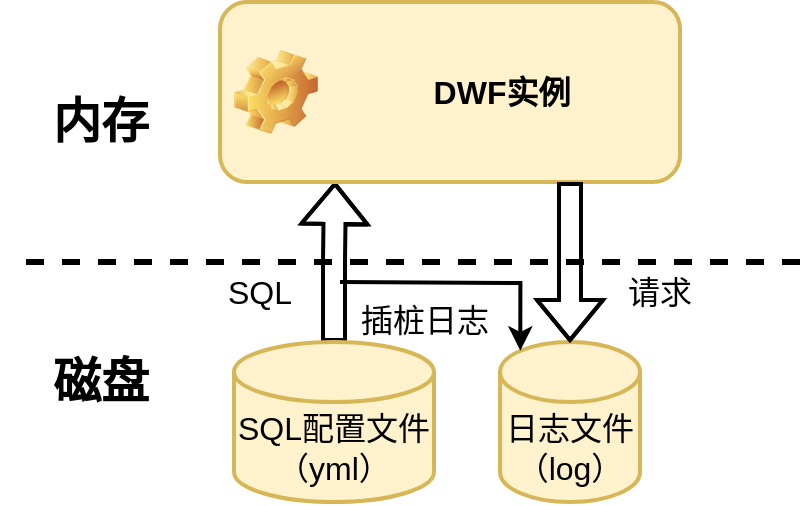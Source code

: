 <mxfile version="24.7.12">
  <diagram name="第 1 页" id="-PRDXDkA-FhTfw6QhuOv">
    <mxGraphModel dx="838" dy="1190" grid="1" gridSize="10" guides="1" tooltips="1" connect="1" arrows="1" fold="1" page="1" pageScale="1" pageWidth="1169" pageHeight="827" math="0" shadow="0">
      <root>
        <mxCell id="0" />
        <mxCell id="1" parent="0" />
        <mxCell id="Abmif86US-RthduHauCD-6" value="" style="edgeStyle=orthogonalEdgeStyle;rounded=0;orthogonalLoop=1;jettySize=auto;html=1;shape=flexArrow;entryX=0.25;entryY=1;entryDx=0;entryDy=0;strokeWidth=2;" edge="1" parent="1" source="Abmif86US-RthduHauCD-1" target="Abmif86US-RthduHauCD-3">
          <mxGeometry relative="1" as="geometry" />
        </mxCell>
        <mxCell id="Abmif86US-RthduHauCD-1" value="SQL配置文件&lt;div&gt;（yml）&lt;/div&gt;" style="shape=cylinder3;whiteSpace=wrap;html=1;boundedLbl=1;backgroundOutline=1;size=15;fillColor=#fff2cc;strokeColor=#d6b656;fontSize=16;strokeWidth=2;" vertex="1" parent="1">
          <mxGeometry x="187" y="410" width="100" height="80" as="geometry" />
        </mxCell>
        <mxCell id="Abmif86US-RthduHauCD-2" value="" style="endArrow=none;dashed=1;html=1;strokeWidth=3;rounded=0;" edge="1" parent="1">
          <mxGeometry width="50" height="50" relative="1" as="geometry">
            <mxPoint x="470" y="370" as="sourcePoint" />
            <mxPoint x="80" y="370" as="targetPoint" />
          </mxGeometry>
        </mxCell>
        <mxCell id="Abmif86US-RthduHauCD-3" value="DWF实例" style="label;whiteSpace=wrap;html=1;image=img/clipart/Gear_128x128.png;fillColor=#fff2cc;strokeColor=#d6b656;fontSize=16;align=center;strokeWidth=2;" vertex="1" parent="1">
          <mxGeometry x="180" y="240" width="230" height="90" as="geometry" />
        </mxCell>
        <mxCell id="Abmif86US-RthduHauCD-4" value="日志文件（log）" style="shape=cylinder3;whiteSpace=wrap;html=1;boundedLbl=1;backgroundOutline=1;size=15;fillColor=#fff2cc;strokeColor=#d6b656;fontSize=16;strokeWidth=2;" vertex="1" parent="1">
          <mxGeometry x="320" y="410" width="70" height="80" as="geometry" />
        </mxCell>
        <mxCell id="Abmif86US-RthduHauCD-8" value="磁盘" style="text;strokeColor=none;fillColor=none;html=1;fontSize=24;fontStyle=1;verticalAlign=middle;align=center;" vertex="1" parent="1">
          <mxGeometry x="70" y="410" width="100" height="40" as="geometry" />
        </mxCell>
        <mxCell id="Abmif86US-RthduHauCD-9" value="内存" style="text;strokeColor=none;fillColor=none;html=1;fontSize=24;fontStyle=1;verticalAlign=middle;align=center;" vertex="1" parent="1">
          <mxGeometry x="70" y="280" width="100" height="40" as="geometry" />
        </mxCell>
        <mxCell id="Abmif86US-RthduHauCD-10" value="&lt;font size=&quot;3&quot;&gt;&lt;span style=&quot;text-wrap-mode: nowrap;&quot;&gt;SQL&lt;/span&gt;&lt;/font&gt;" style="text;html=1;align=center;verticalAlign=middle;whiteSpace=wrap;rounded=0;" vertex="1" parent="1">
          <mxGeometry x="170" y="370" width="60" height="30" as="geometry" />
        </mxCell>
        <mxCell id="Abmif86US-RthduHauCD-11" style="edgeStyle=orthogonalEdgeStyle;rounded=0;orthogonalLoop=1;jettySize=auto;html=1;entryX=0.145;entryY=0;entryDx=0;entryDy=4.35;entryPerimeter=0;strokeWidth=2;" edge="1" parent="1" target="Abmif86US-RthduHauCD-4">
          <mxGeometry relative="1" as="geometry">
            <mxPoint x="240" y="380" as="sourcePoint" />
          </mxGeometry>
        </mxCell>
        <mxCell id="Abmif86US-RthduHauCD-12" value="请求" style="text;html=1;align=center;verticalAlign=middle;whiteSpace=wrap;rounded=0;fontSize=16;" vertex="1" parent="1">
          <mxGeometry x="370" y="370" width="60" height="30" as="geometry" />
        </mxCell>
        <mxCell id="Abmif86US-RthduHauCD-13" style="edgeStyle=orthogonalEdgeStyle;rounded=0;orthogonalLoop=1;jettySize=auto;html=1;entryX=0.5;entryY=0;entryDx=0;entryDy=0;entryPerimeter=0;shape=flexArrow;strokeWidth=2;" edge="1" parent="1" source="Abmif86US-RthduHauCD-3" target="Abmif86US-RthduHauCD-4">
          <mxGeometry relative="1" as="geometry">
            <Array as="points">
              <mxPoint x="355" y="350" />
              <mxPoint x="355" y="350" />
            </Array>
          </mxGeometry>
        </mxCell>
        <mxCell id="Abmif86US-RthduHauCD-14" value="插桩日志" style="text;html=1;align=center;verticalAlign=middle;whiteSpace=wrap;rounded=0;fontSize=16;" vertex="1" parent="1">
          <mxGeometry x="245" y="384" width="75" height="30" as="geometry" />
        </mxCell>
      </root>
    </mxGraphModel>
  </diagram>
</mxfile>
